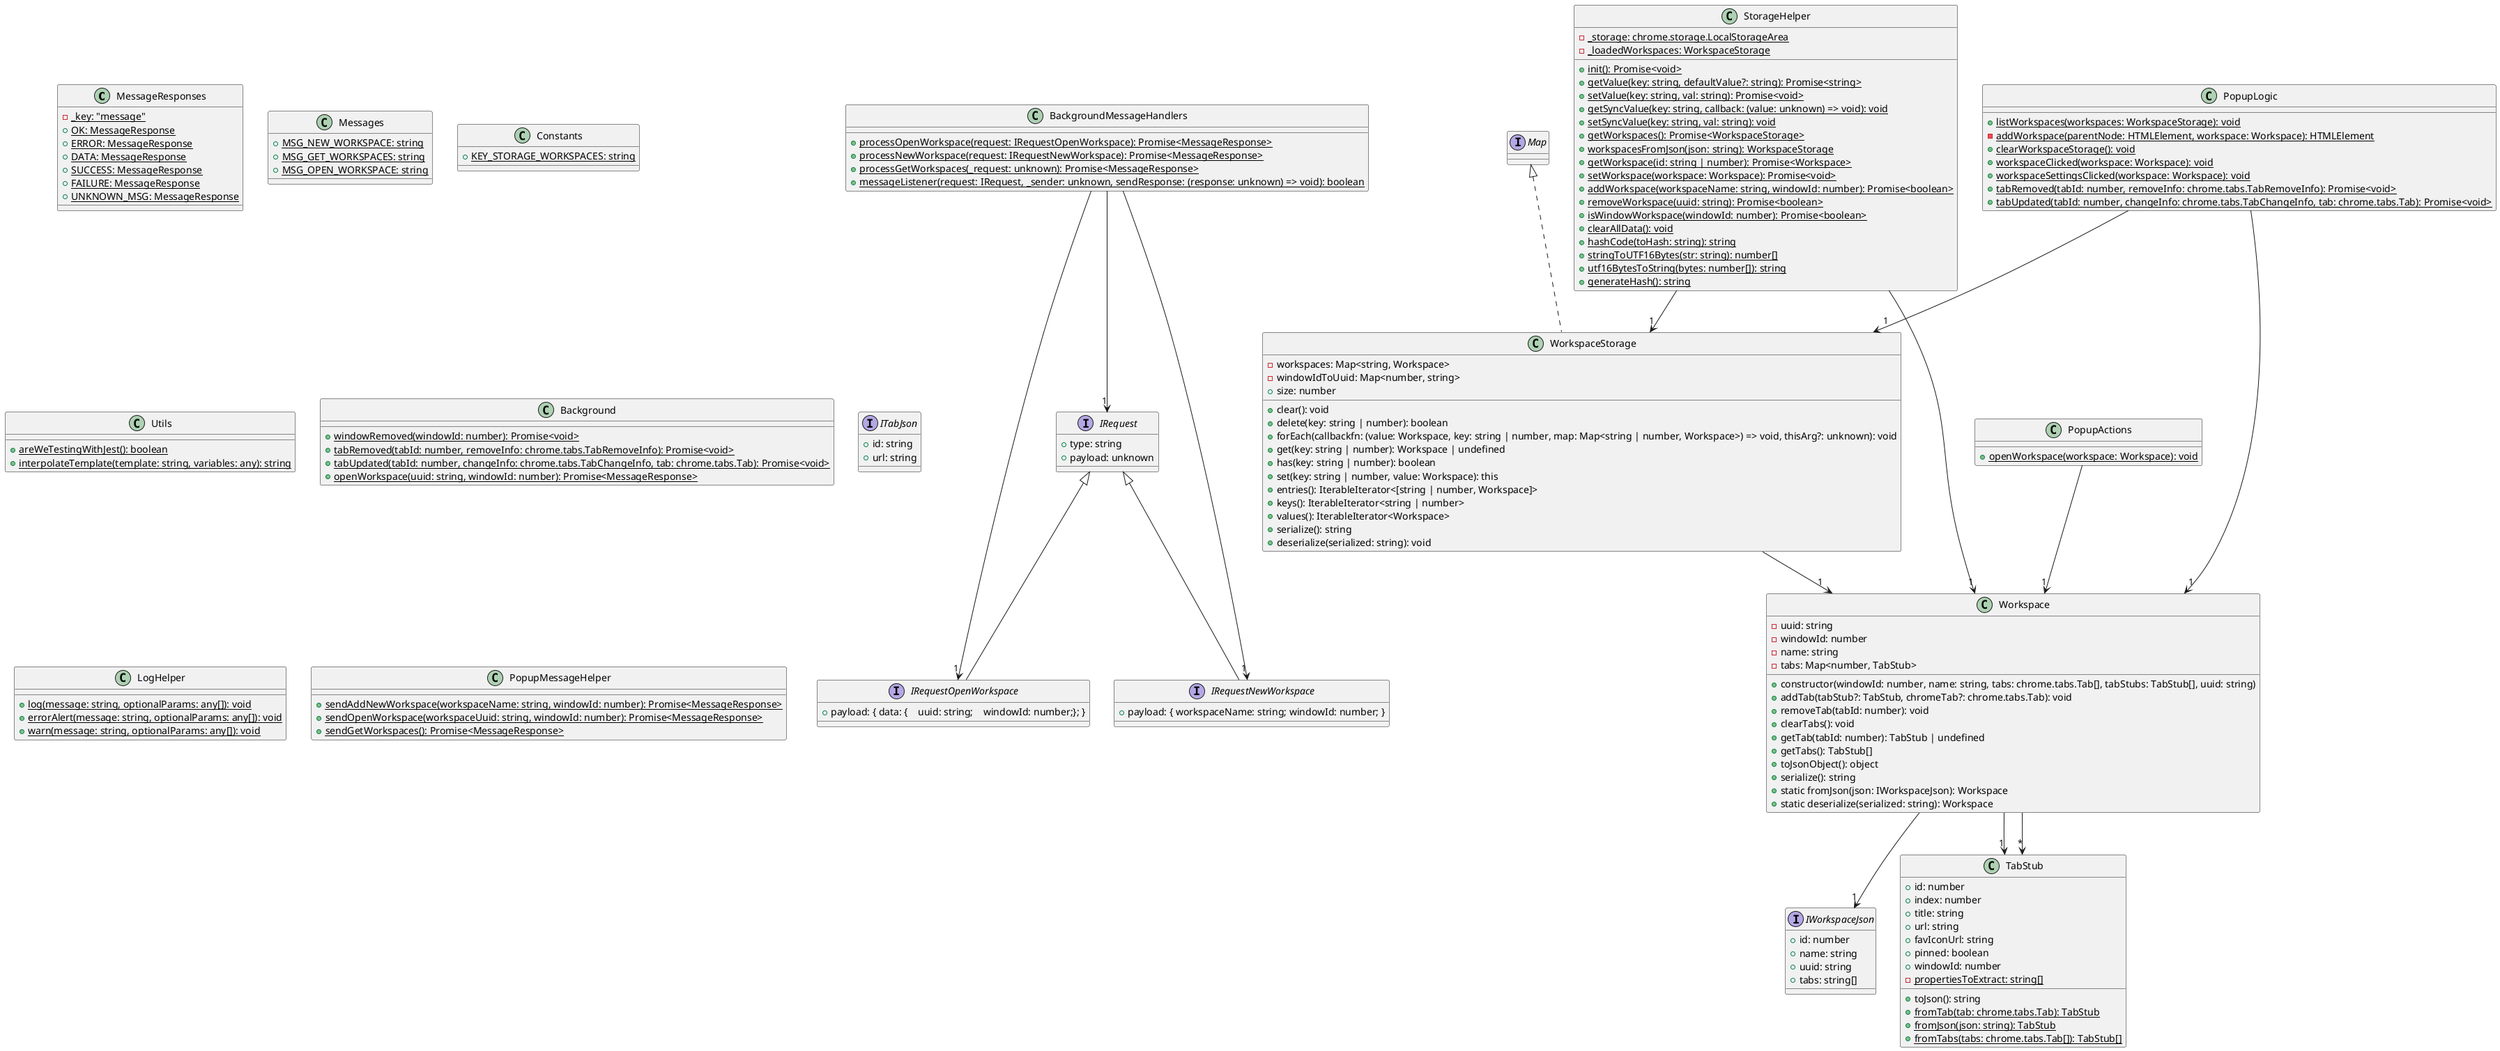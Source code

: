 @startuml
class MessageResponses {
    -{static} _key: "message"
    +{static} OK: MessageResponse
    +{static} ERROR: MessageResponse
    +{static} DATA: MessageResponse
    +{static} SUCCESS: MessageResponse
    +{static} FAILURE: MessageResponse
    +{static} UNKNOWN_MSG: MessageResponse
}
class Messages {
    +{static} MSG_NEW_WORKSPACE: string
    +{static} MSG_GET_WORKSPACES: string
    +{static} MSG_OPEN_WORKSPACE: string
}
interface IRequest {
    +type: string
    +payload: unknown
}
interface IRequestOpenWorkspace extends IRequest {
    +payload: { data: {    uuid: string;    windowId: number;}; }
}
interface IRequestNewWorkspace extends IRequest {
    +payload: { workspaceName: string; windowId: number; }
}
class Constants {
    +{static} KEY_STORAGE_WORKSPACES: string
}
interface IWorkspaceJson {
    +id: number
    +name: string
    +uuid: string
    +tabs: string[]
}
class TabStub {
    +id: number
    +index: number
    +title: string
    +url: string
    +favIconUrl: string
    +pinned: boolean
    +windowId: number
    +toJson(): string
    -{static} propertiesToExtract: string[]
    +{static} fromTab(tab: chrome.tabs.Tab): TabStub
    +{static} fromJson(json: string): TabStub
    +{static} fromTabs(tabs: chrome.tabs.Tab[]): TabStub[]
}
class Workspace {
  -uuid: string
  -windowId: number
  -name: string
  -tabs: Map<number, TabStub>

  +constructor(windowId: number, name: string, tabs: chrome.tabs.Tab[], tabStubs: TabStub[], uuid: string)
  +addTab(tabStub?: TabStub, chromeTab?: chrome.tabs.Tab): void
  +removeTab(tabId: number): void
  +clearTabs(): void
  +getTab(tabId: number): TabStub | undefined
  +getTabs(): TabStub[]
  +toJsonObject(): object
  +serialize(): string
  +static fromJson(json: IWorkspaceJson): Workspace
  +static deserialize(serialized: string): Workspace
}
class Utils {
    +{static} areWeTestingWithJest(): boolean
    +{static} interpolateTemplate(template: string, variables: any): string
}
class WorkspaceStorage implements Map {
    -workspaces: Map<string, Workspace>
    -windowIdToUuid: Map<number, string>
    +size: number
    +clear(): void
    +delete(key: string | number): boolean
    +forEach(callbackfn: (value: Workspace, key: string | number, map: Map<string | number, Workspace>) => void, thisArg?: unknown): void
    +get(key: string | number): Workspace | undefined
    +has(key: string | number): boolean
    +set(key: string | number, value: Workspace): this
    +entries(): IterableIterator<[string | number, Workspace]>
    +keys(): IterableIterator<string | number>
    +values(): IterableIterator<Workspace>
    +serialize(): string
    +deserialize(serialized: string): void
}
class StorageHelper {
    -{static} _storage: chrome.storage.LocalStorageArea
    -{static} _loadedWorkspaces: WorkspaceStorage
    +{static} init(): Promise<void>
    +{static} getValue(key: string, defaultValue?: string): Promise<string>
    +{static} setValue(key: string, val: string): Promise<void>
    +{static} getSyncValue(key: string, callback: (value: unknown) => void): void
    +{static} setSyncValue(key: string, val: string): void
    +{static} getWorkspaces(): Promise<WorkspaceStorage>
    +{static} workspacesFromJson(json: string): WorkspaceStorage
    +{static} getWorkspace(id: string | number): Promise<Workspace>
    +{static} setWorkspace(workspace: Workspace): Promise<void>
    +{static} addWorkspace(workspaceName: string, windowId: number): Promise<boolean>
    +{static} removeWorkspace(uuid: string): Promise<boolean>
    +{static} isWindowWorkspace(windowId: number): Promise<boolean>
    +{static} clearAllData(): void
    +{static} hashCode(toHash: string): string
    +{static} stringToUTF16Bytes(str: string): number[]
    +{static} utf16BytesToString(bytes: number[]): string
    +{static} generateHash(): string
}
class Background {
    +{static} windowRemoved(windowId: number): Promise<void>
    +{static} tabRemoved(tabId: number, removeInfo: chrome.tabs.TabRemoveInfo): Promise<void>
    +{static} tabUpdated(tabId: number, changeInfo: chrome.tabs.TabChangeInfo, tab: chrome.tabs.Tab): Promise<void>
    +{static} openWorkspace(uuid: string, windowId: number): Promise<MessageResponse>
}
class BackgroundMessageHandlers {
    +{static} processOpenWorkspace(request: IRequestOpenWorkspace): Promise<MessageResponse>
    +{static} processNewWorkspace(request: IRequestNewWorkspace): Promise<MessageResponse>
    +{static} processGetWorkspaces(_request: unknown): Promise<MessageResponse>
    +{static} messageListener(request: IRequest, _sender: unknown, sendResponse: (response: unknown) => void): boolean
}
interface ITabJson {
    +id: string
    +url: string
}
class LogHelper {
    +{static} log(message: string, optionalParams: any[]): void
    +{static} errorAlert(message: string, optionalParams: any[]): void
    +{static} warn(message: string, optionalParams: any[]): void
}
class PopupMessageHelper {
    +{static} sendAddNewWorkspace(workspaceName: string, windowId: number): Promise<MessageResponse>
    +{static} sendOpenWorkspace(workspaceUuid: string, windowId: number): Promise<MessageResponse>
    +{static} sendGetWorkspaces(): Promise<MessageResponse>
}
class PopupActions {
    +{static} openWorkspace(workspace: Workspace): void
}
class PopupLogic {
    +{static} listWorkspaces(workspaces: WorkspaceStorage): void
    -{static} addWorkspace(parentNode: HTMLElement, workspace: Workspace): HTMLElement
    +{static} clearWorkspaceStorage(): void
    +{static} workspaceClicked(workspace: Workspace): void
    +{static} workspaceSettingsClicked(workspace: Workspace): void
    +{static} tabRemoved(tabId: number, removeInfo: chrome.tabs.TabRemoveInfo): Promise<void>
    +{static} tabUpdated(tabId: number, changeInfo: chrome.tabs.TabChangeInfo, tab: chrome.tabs.Tab): Promise<void>
}
Workspace --> "1" TabStub
Workspace --> "*" TabStub
Workspace --> "1" IWorkspaceJson
WorkspaceStorage --> "1" Workspace
StorageHelper --> "1" WorkspaceStorage
StorageHelper --> "1" Workspace
BackgroundMessageHandlers --> "1" IRequestOpenWorkspace
BackgroundMessageHandlers --> "1" IRequestNewWorkspace
BackgroundMessageHandlers --> "1" IRequest
PopupActions --> "1" Workspace
PopupLogic --> "1" WorkspaceStorage
PopupLogic --> "1" Workspace
@enduml